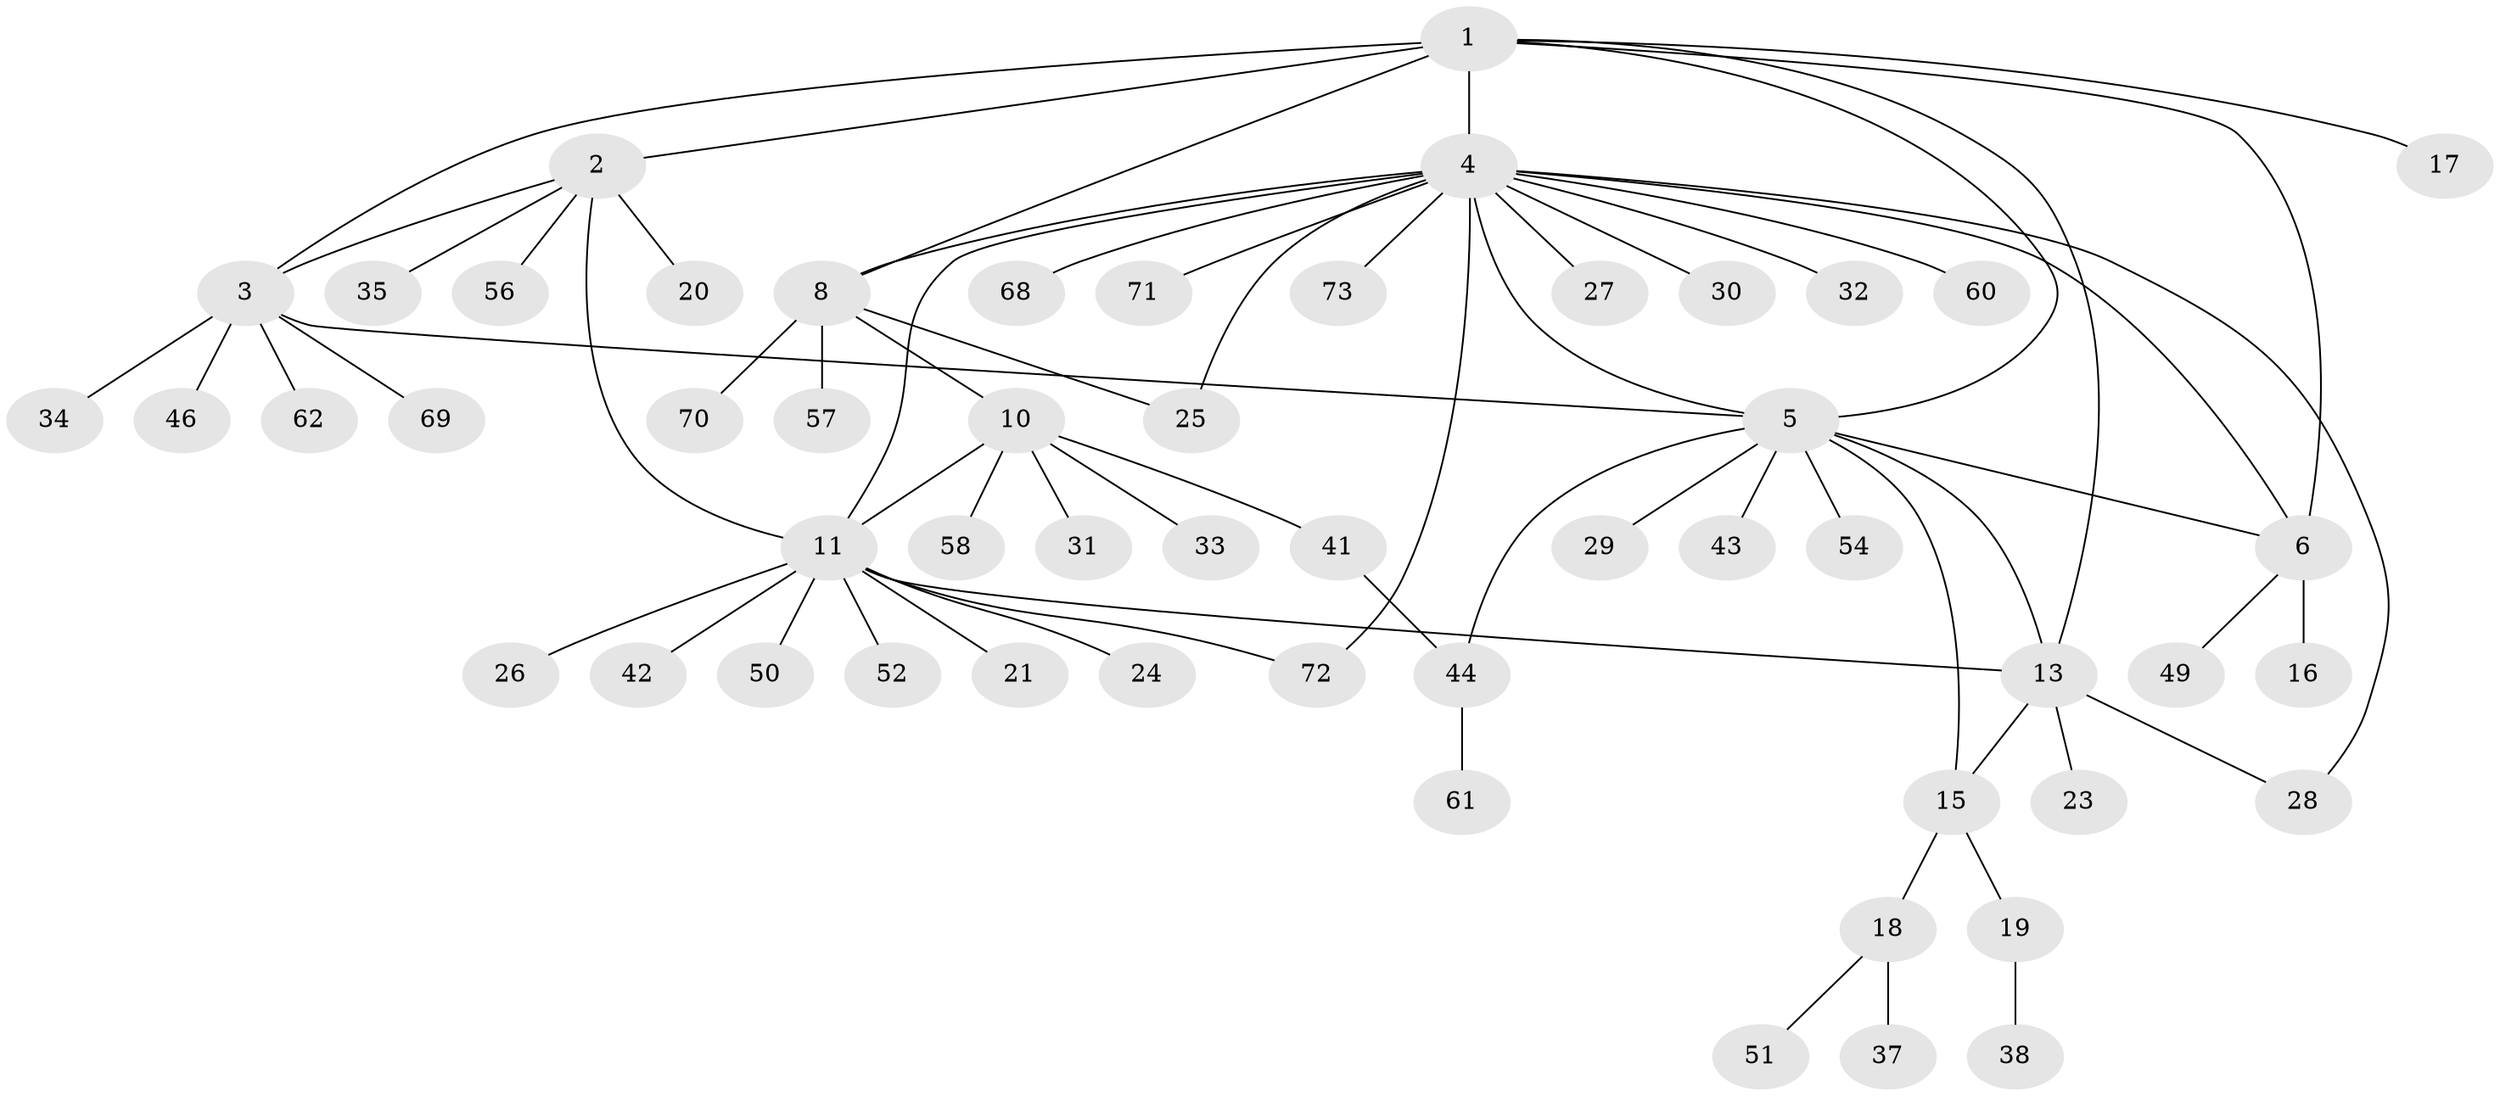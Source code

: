 // Generated by graph-tools (version 1.1) at 2025/52/02/27/25 19:52:22]
// undirected, 54 vertices, 68 edges
graph export_dot {
graph [start="1"]
  node [color=gray90,style=filled];
  1 [super="+7"];
  2 [super="+53"];
  3 [super="+64"];
  4 [super="+9"];
  5 [super="+14"];
  6 [super="+47"];
  8 [super="+48"];
  10 [super="+63"];
  11 [super="+12"];
  13 [super="+67"];
  15 [super="+59"];
  16;
  17;
  18 [super="+22"];
  19 [super="+65"];
  20;
  21 [super="+39"];
  23;
  24;
  25;
  26;
  27;
  28 [super="+36"];
  29;
  30 [super="+45"];
  31;
  32;
  33 [super="+40"];
  34;
  35;
  37;
  38;
  41;
  42;
  43;
  44 [super="+55"];
  46;
  49;
  50;
  51;
  52;
  54;
  56 [super="+66"];
  57;
  58;
  60;
  61;
  62;
  68;
  69;
  70;
  71;
  72;
  73;
  1 -- 2 [weight=2];
  1 -- 3;
  1 -- 5;
  1 -- 6;
  1 -- 17;
  1 -- 4;
  1 -- 8;
  1 -- 13;
  2 -- 3;
  2 -- 11;
  2 -- 20;
  2 -- 35;
  2 -- 56;
  3 -- 5;
  3 -- 34;
  3 -- 46;
  3 -- 62;
  3 -- 69;
  4 -- 5;
  4 -- 6;
  4 -- 11;
  4 -- 25;
  4 -- 27;
  4 -- 60;
  4 -- 72;
  4 -- 28;
  4 -- 32;
  4 -- 68;
  4 -- 8;
  4 -- 71;
  4 -- 73;
  4 -- 30;
  5 -- 6;
  5 -- 43;
  5 -- 54;
  5 -- 29;
  5 -- 13;
  5 -- 15;
  5 -- 44;
  6 -- 16;
  6 -- 49;
  8 -- 10;
  8 -- 57;
  8 -- 70;
  8 -- 25;
  10 -- 11 [weight=2];
  10 -- 31;
  10 -- 33;
  10 -- 41;
  10 -- 58;
  11 -- 21;
  11 -- 24;
  11 -- 26;
  11 -- 42;
  11 -- 50;
  11 -- 52;
  11 -- 72;
  11 -- 13;
  13 -- 15;
  13 -- 23;
  13 -- 28;
  15 -- 18;
  15 -- 19;
  18 -- 37;
  18 -- 51;
  19 -- 38;
  41 -- 44;
  44 -- 61;
}
